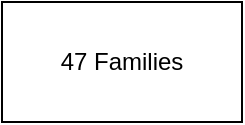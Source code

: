 <mxfile version="22.1.18" type="github">
  <diagram name="페이지-1" id="7j-x4afEhyaZweuvf8ku">
    <mxGraphModel dx="1434" dy="746" grid="1" gridSize="10" guides="1" tooltips="1" connect="1" arrows="1" fold="1" page="1" pageScale="1" pageWidth="827" pageHeight="1169" math="0" shadow="0">
      <root>
        <mxCell id="0" />
        <mxCell id="1" parent="0" />
        <mxCell id="sdY0dzVtBVyyVXjsGXNF-1" value="47 Families" style="rounded=0;whiteSpace=wrap;html=1;" vertex="1" parent="1">
          <mxGeometry x="350" y="350" width="120" height="60" as="geometry" />
        </mxCell>
      </root>
    </mxGraphModel>
  </diagram>
</mxfile>

